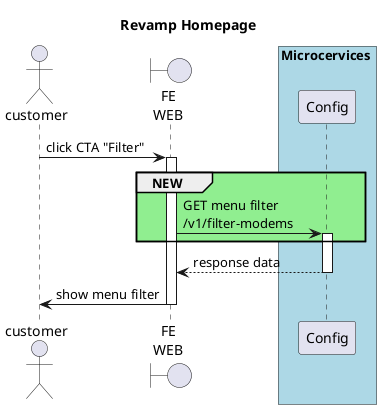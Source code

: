 @startuml Checkout
title Revamp Homepage

actor customer as cust
boundary "FE\nWEB" as fe
box Microcervices #LightBlue
participant "Config" as Config
end box

cust->fe++: click CTA "Filter"
group #LightGreen NEW
    fe -> Config ++ : GET menu filter\n/v1/filter-modems
end
Config --> fe -- : response data
fe -> cust --: show menu filter
@enduml